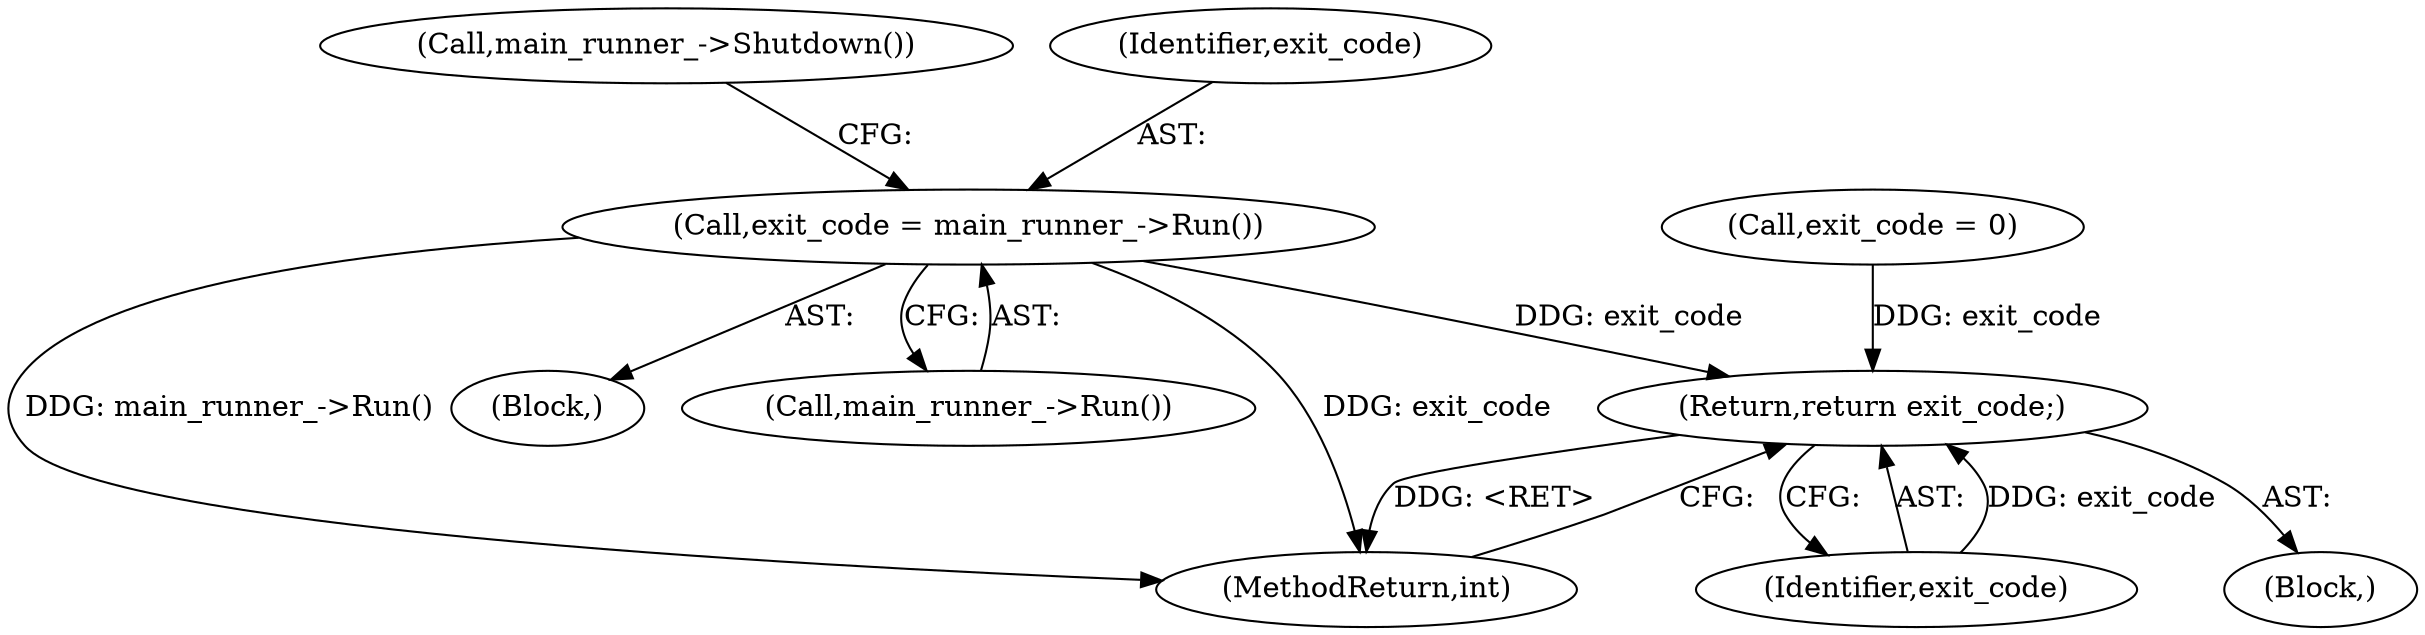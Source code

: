 digraph "0_Chrome_537abce1bcf7378e760e904d6e5540a02a2fca9f@API" {
"1000241" [label="(Call,exit_code = main_runner_->Run())"];
"1000245" [label="(Return,return exit_code;)"];
"1000236" [label="(Call,exit_code = 0)"];
"1000247" [label="(MethodReturn,int)"];
"1000246" [label="(Identifier,exit_code)"];
"1000244" [label="(Call,main_runner_->Shutdown())"];
"1000104" [label="(Block,)"];
"1000245" [label="(Return,return exit_code;)"];
"1000243" [label="(Call,main_runner_->Run())"];
"1000242" [label="(Identifier,exit_code)"];
"1000241" [label="(Call,exit_code = main_runner_->Run())"];
"1000240" [label="(Block,)"];
"1000241" -> "1000240"  [label="AST: "];
"1000241" -> "1000243"  [label="CFG: "];
"1000242" -> "1000241"  [label="AST: "];
"1000243" -> "1000241"  [label="AST: "];
"1000244" -> "1000241"  [label="CFG: "];
"1000241" -> "1000247"  [label="DDG: exit_code"];
"1000241" -> "1000247"  [label="DDG: main_runner_->Run()"];
"1000241" -> "1000245"  [label="DDG: exit_code"];
"1000245" -> "1000104"  [label="AST: "];
"1000245" -> "1000246"  [label="CFG: "];
"1000246" -> "1000245"  [label="AST: "];
"1000247" -> "1000245"  [label="CFG: "];
"1000245" -> "1000247"  [label="DDG: <RET>"];
"1000246" -> "1000245"  [label="DDG: exit_code"];
"1000236" -> "1000245"  [label="DDG: exit_code"];
}
